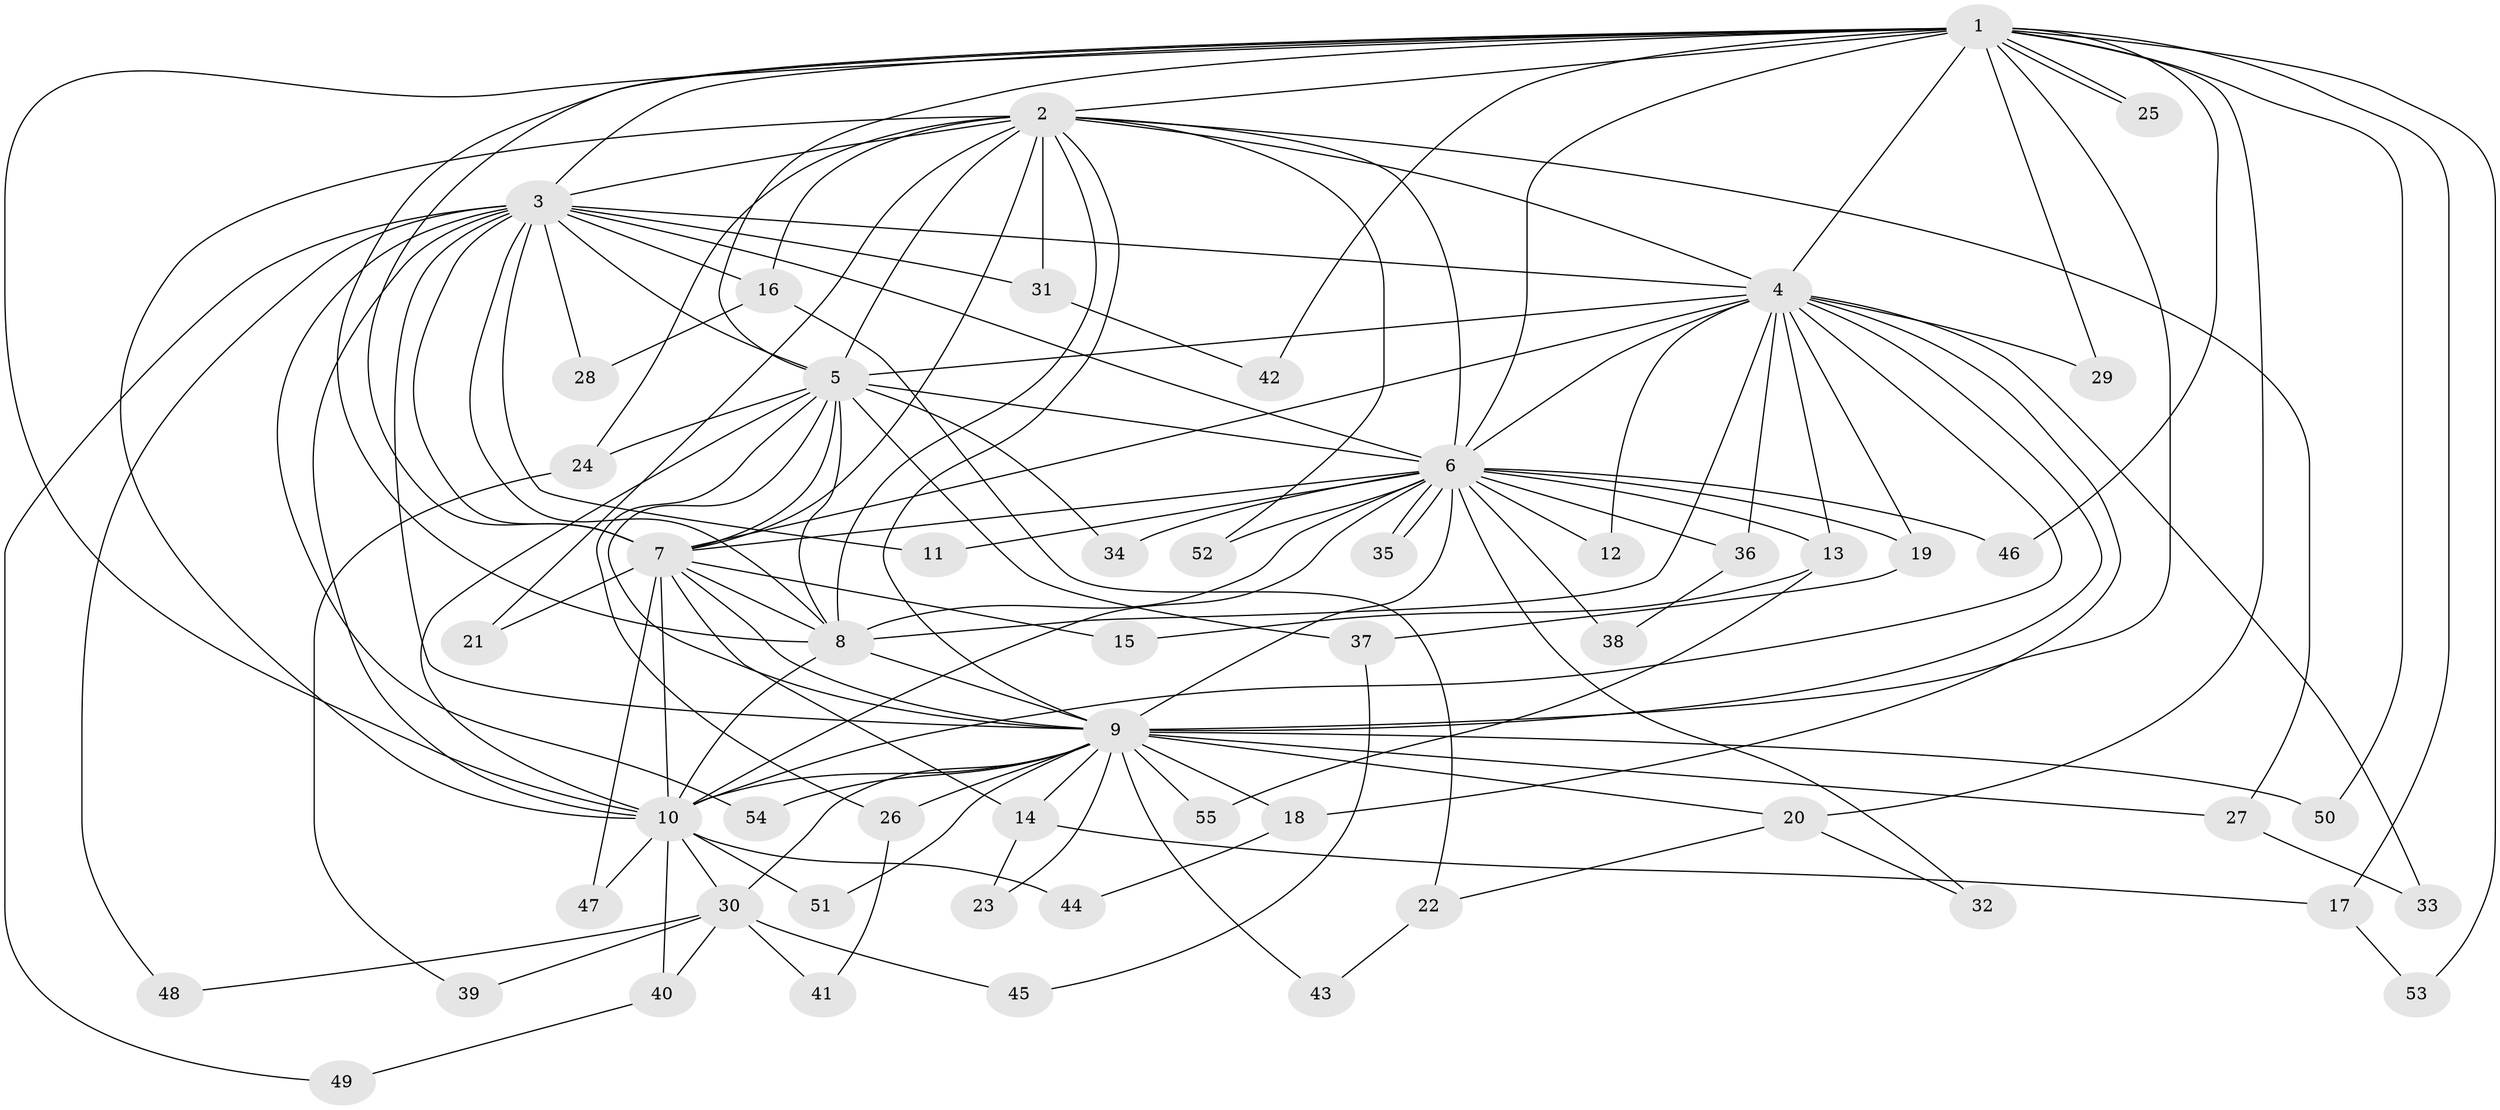 // coarse degree distribution, {14: 0.03571428571428571, 10: 0.14285714285714285, 9: 0.07142857142857142, 16: 0.03571428571428571, 5: 0.03571428571428571, 3: 0.14285714285714285, 7: 0.07142857142857142, 2: 0.32142857142857145, 6: 0.03571428571428571, 1: 0.10714285714285714}
// Generated by graph-tools (version 1.1) at 2025/49/03/04/25 22:49:22]
// undirected, 55 vertices, 135 edges
graph export_dot {
  node [color=gray90,style=filled];
  1;
  2;
  3;
  4;
  5;
  6;
  7;
  8;
  9;
  10;
  11;
  12;
  13;
  14;
  15;
  16;
  17;
  18;
  19;
  20;
  21;
  22;
  23;
  24;
  25;
  26;
  27;
  28;
  29;
  30;
  31;
  32;
  33;
  34;
  35;
  36;
  37;
  38;
  39;
  40;
  41;
  42;
  43;
  44;
  45;
  46;
  47;
  48;
  49;
  50;
  51;
  52;
  53;
  54;
  55;
  1 -- 2;
  1 -- 3;
  1 -- 4;
  1 -- 5;
  1 -- 6;
  1 -- 7;
  1 -- 8;
  1 -- 9;
  1 -- 10;
  1 -- 17;
  1 -- 20;
  1 -- 25;
  1 -- 25;
  1 -- 29;
  1 -- 42;
  1 -- 46;
  1 -- 50;
  1 -- 53;
  2 -- 3;
  2 -- 4;
  2 -- 5;
  2 -- 6;
  2 -- 7;
  2 -- 8;
  2 -- 9;
  2 -- 10;
  2 -- 16;
  2 -- 21;
  2 -- 24;
  2 -- 27;
  2 -- 31;
  2 -- 52;
  3 -- 4;
  3 -- 5;
  3 -- 6;
  3 -- 7;
  3 -- 8;
  3 -- 9;
  3 -- 10;
  3 -- 11;
  3 -- 16;
  3 -- 28;
  3 -- 31;
  3 -- 48;
  3 -- 49;
  3 -- 54;
  4 -- 5;
  4 -- 6;
  4 -- 7;
  4 -- 8;
  4 -- 9;
  4 -- 10;
  4 -- 12;
  4 -- 13;
  4 -- 18;
  4 -- 19;
  4 -- 29;
  4 -- 33;
  4 -- 36;
  5 -- 6;
  5 -- 7;
  5 -- 8;
  5 -- 9;
  5 -- 10;
  5 -- 24;
  5 -- 26;
  5 -- 34;
  5 -- 37;
  6 -- 7;
  6 -- 8;
  6 -- 9;
  6 -- 10;
  6 -- 11;
  6 -- 12;
  6 -- 13;
  6 -- 19;
  6 -- 32;
  6 -- 34;
  6 -- 35;
  6 -- 35;
  6 -- 36;
  6 -- 38;
  6 -- 46;
  6 -- 52;
  7 -- 8;
  7 -- 9;
  7 -- 10;
  7 -- 14;
  7 -- 15;
  7 -- 21;
  7 -- 47;
  8 -- 9;
  8 -- 10;
  9 -- 10;
  9 -- 14;
  9 -- 18;
  9 -- 20;
  9 -- 23;
  9 -- 26;
  9 -- 27;
  9 -- 30;
  9 -- 43;
  9 -- 50;
  9 -- 51;
  9 -- 54;
  9 -- 55;
  10 -- 30;
  10 -- 40;
  10 -- 44;
  10 -- 47;
  10 -- 51;
  13 -- 15;
  13 -- 55;
  14 -- 17;
  14 -- 23;
  16 -- 22;
  16 -- 28;
  17 -- 53;
  18 -- 44;
  19 -- 37;
  20 -- 22;
  20 -- 32;
  22 -- 43;
  24 -- 39;
  26 -- 41;
  27 -- 33;
  30 -- 39;
  30 -- 40;
  30 -- 41;
  30 -- 45;
  30 -- 48;
  31 -- 42;
  36 -- 38;
  37 -- 45;
  40 -- 49;
}

